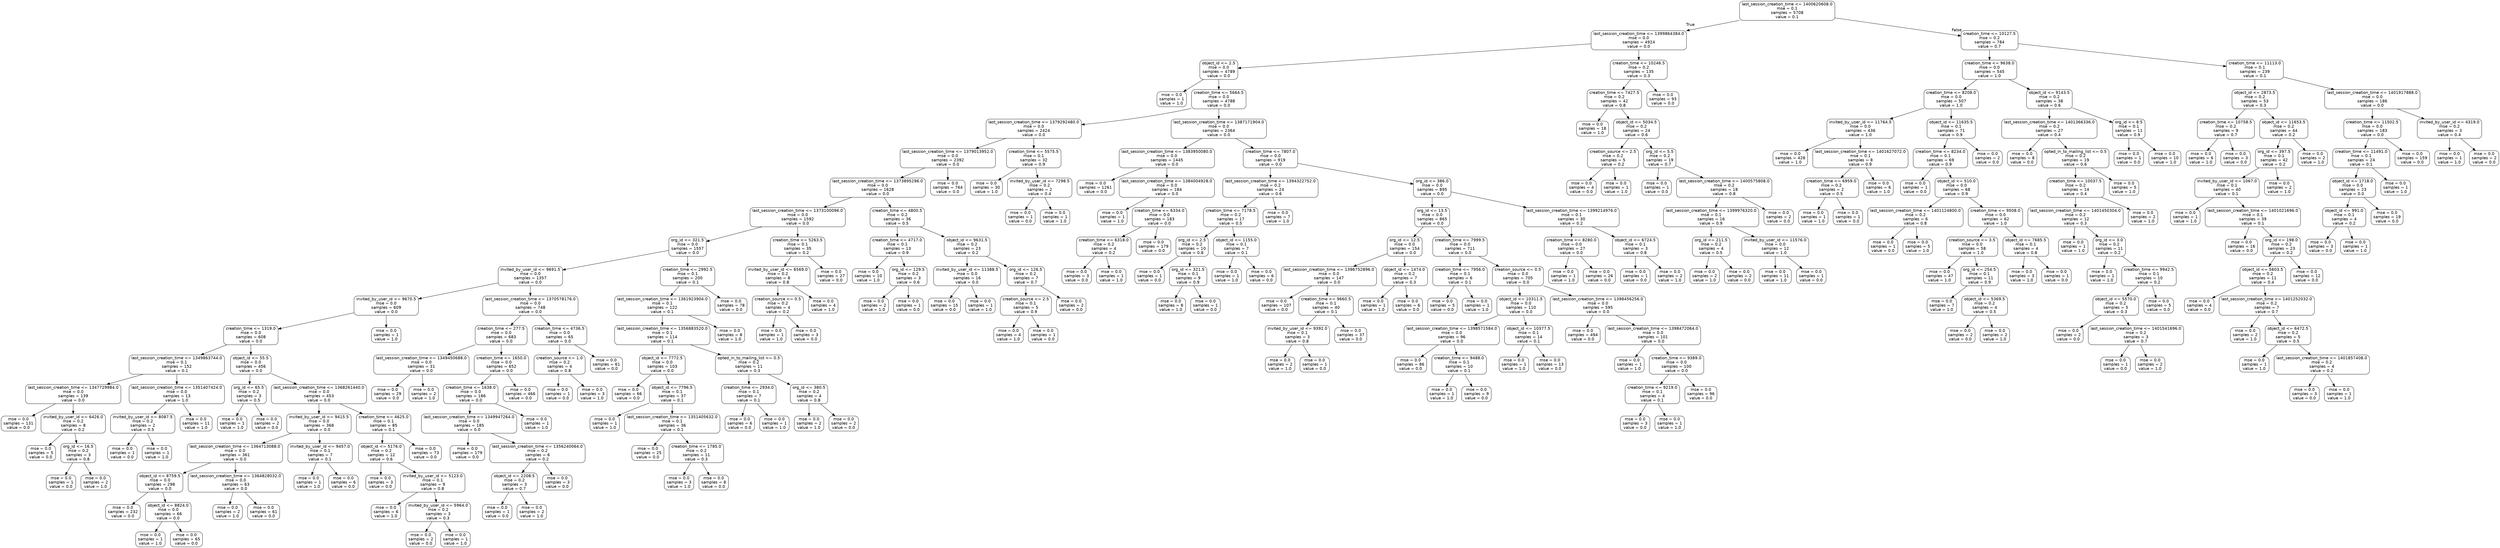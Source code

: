 digraph Tree {
node [shape=box, style="rounded", color="black", fontname=helvetica] ;
edge [fontname=helvetica] ;
0 [label="last_session_creation_time <= 1400620608.0\nmse = 0.1\nsamples = 5708\nvalue = 0.1"] ;
1 [label="last_session_creation_time <= 1399864384.0\nmse = 0.0\nsamples = 4924\nvalue = 0.0"] ;
0 -> 1 [labeldistance=2.5, labelangle=45, headlabel="True"] ;
2 [label="object_id <= 2.5\nmse = 0.0\nsamples = 4789\nvalue = 0.0"] ;
1 -> 2 ;
3 [label="mse = 0.0\nsamples = 1\nvalue = 1.0"] ;
2 -> 3 ;
4 [label="creation_time <= 5664.5\nmse = 0.0\nsamples = 4788\nvalue = 0.0"] ;
2 -> 4 ;
5 [label="last_session_creation_time <= 1379292480.0\nmse = 0.0\nsamples = 2424\nvalue = 0.0"] ;
4 -> 5 ;
6 [label="last_session_creation_time <= 1379013952.0\nmse = 0.0\nsamples = 2392\nvalue = 0.0"] ;
5 -> 6 ;
7 [label="last_session_creation_time <= 1373895296.0\nmse = 0.0\nsamples = 1628\nvalue = 0.0"] ;
6 -> 7 ;
8 [label="last_session_creation_time <= 1373100096.0\nmse = 0.0\nsamples = 1592\nvalue = 0.0"] ;
7 -> 8 ;
9 [label="org_id <= 321.5\nmse = 0.0\nsamples = 1557\nvalue = 0.0"] ;
8 -> 9 ;
10 [label="invited_by_user_id <= 9691.5\nmse = 0.0\nsamples = 1357\nvalue = 0.0"] ;
9 -> 10 ;
11 [label="invited_by_user_id <= 9670.5\nmse = 0.0\nsamples = 609\nvalue = 0.0"] ;
10 -> 11 ;
12 [label="creation_time <= 1319.0\nmse = 0.0\nsamples = 608\nvalue = 0.0"] ;
11 -> 12 ;
13 [label="last_session_creation_time <= 1349863744.0\nmse = 0.1\nsamples = 152\nvalue = 0.1"] ;
12 -> 13 ;
14 [label="last_session_creation_time <= 1347729984.0\nmse = 0.0\nsamples = 139\nvalue = 0.0"] ;
13 -> 14 ;
15 [label="mse = 0.0\nsamples = 131\nvalue = 0.0"] ;
14 -> 15 ;
16 [label="invited_by_user_id <= 6426.0\nmse = 0.2\nsamples = 8\nvalue = 0.2"] ;
14 -> 16 ;
17 [label="mse = 0.0\nsamples = 5\nvalue = 0.0"] ;
16 -> 17 ;
18 [label="org_id <= 16.5\nmse = 0.2\nsamples = 3\nvalue = 0.8"] ;
16 -> 18 ;
19 [label="mse = 0.0\nsamples = 1\nvalue = 0.0"] ;
18 -> 19 ;
20 [label="mse = 0.0\nsamples = 2\nvalue = 1.0"] ;
18 -> 20 ;
21 [label="last_session_creation_time <= 1351407424.0\nmse = 0.0\nsamples = 13\nvalue = 1.0"] ;
13 -> 21 ;
22 [label="invited_by_user_id <= 8087.5\nmse = 0.2\nsamples = 2\nvalue = 0.5"] ;
21 -> 22 ;
23 [label="mse = 0.0\nsamples = 1\nvalue = 0.0"] ;
22 -> 23 ;
24 [label="mse = 0.0\nsamples = 1\nvalue = 1.0"] ;
22 -> 24 ;
25 [label="mse = 0.0\nsamples = 11\nvalue = 1.0"] ;
21 -> 25 ;
26 [label="object_id <= 55.5\nmse = 0.0\nsamples = 456\nvalue = 0.0"] ;
12 -> 26 ;
27 [label="org_id <= 65.5\nmse = 0.2\nsamples = 3\nvalue = 0.5"] ;
26 -> 27 ;
28 [label="mse = 0.0\nsamples = 1\nvalue = 1.0"] ;
27 -> 28 ;
29 [label="mse = 0.0\nsamples = 2\nvalue = 0.0"] ;
27 -> 29 ;
30 [label="last_session_creation_time <= 1368261440.0\nmse = 0.0\nsamples = 453\nvalue = 0.0"] ;
26 -> 30 ;
31 [label="invited_by_user_id <= 9415.5\nmse = 0.0\nsamples = 368\nvalue = 0.0"] ;
30 -> 31 ;
32 [label="last_session_creation_time <= 1364713088.0\nmse = 0.0\nsamples = 361\nvalue = 0.0"] ;
31 -> 32 ;
33 [label="object_id <= 8759.5\nmse = 0.0\nsamples = 298\nvalue = 0.0"] ;
32 -> 33 ;
34 [label="mse = 0.0\nsamples = 232\nvalue = 0.0"] ;
33 -> 34 ;
35 [label="object_id <= 8824.0\nmse = 0.0\nsamples = 66\nvalue = 0.0"] ;
33 -> 35 ;
36 [label="mse = 0.0\nsamples = 1\nvalue = 1.0"] ;
35 -> 36 ;
37 [label="mse = 0.0\nsamples = 65\nvalue = 0.0"] ;
35 -> 37 ;
38 [label="last_session_creation_time <= 1364828032.0\nmse = 0.0\nsamples = 63\nvalue = 0.0"] ;
32 -> 38 ;
39 [label="mse = 0.0\nsamples = 2\nvalue = 1.0"] ;
38 -> 39 ;
40 [label="mse = 0.0\nsamples = 61\nvalue = 0.0"] ;
38 -> 40 ;
41 [label="invited_by_user_id <= 9457.0\nmse = 0.1\nsamples = 7\nvalue = 0.1"] ;
31 -> 41 ;
42 [label="mse = 0.0\nsamples = 1\nvalue = 1.0"] ;
41 -> 42 ;
43 [label="mse = 0.0\nsamples = 6\nvalue = 0.0"] ;
41 -> 43 ;
44 [label="creation_time <= 4625.0\nmse = 0.1\nsamples = 85\nvalue = 0.1"] ;
30 -> 44 ;
45 [label="object_id <= 5176.0\nmse = 0.2\nsamples = 12\nvalue = 0.6"] ;
44 -> 45 ;
46 [label="mse = 0.0\nsamples = 3\nvalue = 0.0"] ;
45 -> 46 ;
47 [label="invited_by_user_id <= 5123.0\nmse = 0.1\nsamples = 9\nvalue = 0.8"] ;
45 -> 47 ;
48 [label="mse = 0.0\nsamples = 6\nvalue = 1.0"] ;
47 -> 48 ;
49 [label="invited_by_user_id <= 5964.0\nmse = 0.2\nsamples = 3\nvalue = 0.3"] ;
47 -> 49 ;
50 [label="mse = 0.0\nsamples = 2\nvalue = 0.0"] ;
49 -> 50 ;
51 [label="mse = 0.0\nsamples = 1\nvalue = 1.0"] ;
49 -> 51 ;
52 [label="mse = 0.0\nsamples = 73\nvalue = 0.0"] ;
44 -> 52 ;
53 [label="mse = 0.0\nsamples = 1\nvalue = 1.0"] ;
11 -> 53 ;
54 [label="last_session_creation_time <= 1370578176.0\nmse = 0.0\nsamples = 748\nvalue = 0.0"] ;
10 -> 54 ;
55 [label="creation_time <= 277.5\nmse = 0.0\nsamples = 683\nvalue = 0.0"] ;
54 -> 55 ;
56 [label="last_session_creation_time <= 1349450688.0\nmse = 0.0\nsamples = 31\nvalue = 0.0"] ;
55 -> 56 ;
57 [label="mse = 0.0\nsamples = 29\nvalue = 0.0"] ;
56 -> 57 ;
58 [label="mse = 0.0\nsamples = 2\nvalue = 1.0"] ;
56 -> 58 ;
59 [label="creation_time <= 1650.0\nmse = 0.0\nsamples = 652\nvalue = 0.0"] ;
55 -> 59 ;
60 [label="creation_time <= 1638.0\nmse = 0.0\nsamples = 186\nvalue = 0.0"] ;
59 -> 60 ;
61 [label="last_session_creation_time <= 1349947264.0\nmse = 0.0\nsamples = 185\nvalue = 0.0"] ;
60 -> 61 ;
62 [label="mse = 0.0\nsamples = 179\nvalue = 0.0"] ;
61 -> 62 ;
63 [label="last_session_creation_time <= 1356240064.0\nmse = 0.2\nsamples = 6\nvalue = 0.2"] ;
61 -> 63 ;
64 [label="object_id <= 2208.5\nmse = 0.2\nsamples = 3\nvalue = 0.7"] ;
63 -> 64 ;
65 [label="mse = 0.0\nsamples = 1\nvalue = 0.0"] ;
64 -> 65 ;
66 [label="mse = 0.0\nsamples = 2\nvalue = 1.0"] ;
64 -> 66 ;
67 [label="mse = 0.0\nsamples = 3\nvalue = 0.0"] ;
63 -> 67 ;
68 [label="mse = 0.0\nsamples = 1\nvalue = 1.0"] ;
60 -> 68 ;
69 [label="mse = 0.0\nsamples = 466\nvalue = 0.0"] ;
59 -> 69 ;
70 [label="creation_time <= 4736.5\nmse = 0.0\nsamples = 65\nvalue = 0.0"] ;
54 -> 70 ;
71 [label="creation_source <= 1.0\nmse = 0.2\nsamples = 4\nvalue = 0.8"] ;
70 -> 71 ;
72 [label="mse = 0.0\nsamples = 1\nvalue = 0.0"] ;
71 -> 72 ;
73 [label="mse = 0.0\nsamples = 3\nvalue = 1.0"] ;
71 -> 73 ;
74 [label="mse = 0.0\nsamples = 61\nvalue = 0.0"] ;
70 -> 74 ;
75 [label="creation_time <= 2992.5\nmse = 0.1\nsamples = 200\nvalue = 0.1"] ;
9 -> 75 ;
76 [label="last_session_creation_time <= 1361923904.0\nmse = 0.1\nsamples = 122\nvalue = 0.1"] ;
75 -> 76 ;
77 [label="last_session_creation_time <= 1356883520.0\nmse = 0.1\nsamples = 114\nvalue = 0.1"] ;
76 -> 77 ;
78 [label="object_id <= 7772.5\nmse = 0.0\nsamples = 103\nvalue = 0.0"] ;
77 -> 78 ;
79 [label="mse = 0.0\nsamples = 66\nvalue = 0.0"] ;
78 -> 79 ;
80 [label="object_id <= 7796.5\nmse = 0.1\nsamples = 37\nvalue = 0.1"] ;
78 -> 80 ;
81 [label="mse = 0.0\nsamples = 1\nvalue = 1.0"] ;
80 -> 81 ;
82 [label="last_session_creation_time <= 1351405632.0\nmse = 0.1\nsamples = 36\nvalue = 0.1"] ;
80 -> 82 ;
83 [label="mse = 0.0\nsamples = 25\nvalue = 0.0"] ;
82 -> 83 ;
84 [label="creation_time <= 1785.0\nmse = 0.2\nsamples = 11\nvalue = 0.3"] ;
82 -> 84 ;
85 [label="mse = 0.0\nsamples = 3\nvalue = 1.0"] ;
84 -> 85 ;
86 [label="mse = 0.0\nsamples = 8\nvalue = 0.0"] ;
84 -> 86 ;
87 [label="opted_in_to_mailing_list <= 0.5\nmse = 0.2\nsamples = 11\nvalue = 0.3"] ;
77 -> 87 ;
88 [label="creation_time <= 2934.0\nmse = 0.1\nsamples = 7\nvalue = 0.1"] ;
87 -> 88 ;
89 [label="mse = 0.0\nsamples = 6\nvalue = 0.0"] ;
88 -> 89 ;
90 [label="mse = 0.0\nsamples = 1\nvalue = 1.0"] ;
88 -> 90 ;
91 [label="org_id <= 380.5\nmse = 0.2\nsamples = 4\nvalue = 0.8"] ;
87 -> 91 ;
92 [label="mse = 0.0\nsamples = 2\nvalue = 1.0"] ;
91 -> 92 ;
93 [label="mse = 0.0\nsamples = 2\nvalue = 0.0"] ;
91 -> 93 ;
94 [label="mse = 0.0\nsamples = 8\nvalue = 1.0"] ;
76 -> 94 ;
95 [label="mse = 0.0\nsamples = 78\nvalue = 0.0"] ;
75 -> 95 ;
96 [label="creation_time <= 5263.5\nmse = 0.1\nsamples = 35\nvalue = 0.2"] ;
8 -> 96 ;
97 [label="invited_by_user_id <= 6569.0\nmse = 0.2\nsamples = 8\nvalue = 0.8"] ;
96 -> 97 ;
98 [label="creation_source <= 0.5\nmse = 0.2\nsamples = 4\nvalue = 0.2"] ;
97 -> 98 ;
99 [label="mse = 0.0\nsamples = 1\nvalue = 1.0"] ;
98 -> 99 ;
100 [label="mse = 0.0\nsamples = 3\nvalue = 0.0"] ;
98 -> 100 ;
101 [label="mse = 0.0\nsamples = 4\nvalue = 1.0"] ;
97 -> 101 ;
102 [label="mse = 0.0\nsamples = 27\nvalue = 0.0"] ;
96 -> 102 ;
103 [label="creation_time <= 4800.5\nmse = 0.2\nsamples = 36\nvalue = 0.5"] ;
7 -> 103 ;
104 [label="creation_time <= 4717.0\nmse = 0.1\nsamples = 13\nvalue = 0.9"] ;
103 -> 104 ;
105 [label="mse = 0.0\nsamples = 10\nvalue = 1.0"] ;
104 -> 105 ;
106 [label="org_id <= 129.5\nmse = 0.2\nsamples = 3\nvalue = 0.6"] ;
104 -> 106 ;
107 [label="mse = 0.0\nsamples = 2\nvalue = 1.0"] ;
106 -> 107 ;
108 [label="mse = 0.0\nsamples = 1\nvalue = 0.0"] ;
106 -> 108 ;
109 [label="object_id <= 9631.5\nmse = 0.2\nsamples = 23\nvalue = 0.2"] ;
103 -> 109 ;
110 [label="invited_by_user_id <= 11388.5\nmse = 0.0\nsamples = 16\nvalue = 0.0"] ;
109 -> 110 ;
111 [label="mse = 0.0\nsamples = 15\nvalue = 0.0"] ;
110 -> 111 ;
112 [label="mse = 0.0\nsamples = 1\nvalue = 1.0"] ;
110 -> 112 ;
113 [label="org_id <= 126.5\nmse = 0.2\nsamples = 7\nvalue = 0.7"] ;
109 -> 113 ;
114 [label="creation_source <= 2.5\nmse = 0.1\nsamples = 5\nvalue = 0.9"] ;
113 -> 114 ;
115 [label="mse = 0.0\nsamples = 4\nvalue = 1.0"] ;
114 -> 115 ;
116 [label="mse = 0.0\nsamples = 1\nvalue = 0.0"] ;
114 -> 116 ;
117 [label="mse = 0.0\nsamples = 2\nvalue = 0.0"] ;
113 -> 117 ;
118 [label="mse = 0.0\nsamples = 764\nvalue = 0.0"] ;
6 -> 118 ;
119 [label="creation_time <= 5575.5\nmse = 0.1\nsamples = 32\nvalue = 0.9"] ;
5 -> 119 ;
120 [label="mse = 0.0\nsamples = 30\nvalue = 1.0"] ;
119 -> 120 ;
121 [label="invited_by_user_id <= 7298.5\nmse = 0.2\nsamples = 2\nvalue = 0.4"] ;
119 -> 121 ;
122 [label="mse = 0.0\nsamples = 1\nvalue = 0.0"] ;
121 -> 122 ;
123 [label="mse = 0.0\nsamples = 1\nvalue = 1.0"] ;
121 -> 123 ;
124 [label="last_session_creation_time <= 1387171904.0\nmse = 0.0\nsamples = 2364\nvalue = 0.0"] ;
4 -> 124 ;
125 [label="last_session_creation_time <= 1383950080.0\nmse = 0.0\nsamples = 1445\nvalue = 0.0"] ;
124 -> 125 ;
126 [label="mse = 0.0\nsamples = 1261\nvalue = 0.0"] ;
125 -> 126 ;
127 [label="last_session_creation_time <= 1384004928.0\nmse = 0.0\nsamples = 184\nvalue = 0.0"] ;
125 -> 127 ;
128 [label="mse = 0.0\nsamples = 1\nvalue = 1.0"] ;
127 -> 128 ;
129 [label="creation_time <= 6334.0\nmse = 0.0\nsamples = 183\nvalue = 0.0"] ;
127 -> 129 ;
130 [label="creation_time <= 6318.0\nmse = 0.2\nsamples = 4\nvalue = 0.2"] ;
129 -> 130 ;
131 [label="mse = 0.0\nsamples = 3\nvalue = 0.0"] ;
130 -> 131 ;
132 [label="mse = 0.0\nsamples = 1\nvalue = 1.0"] ;
130 -> 132 ;
133 [label="mse = 0.0\nsamples = 179\nvalue = 0.0"] ;
129 -> 133 ;
134 [label="creation_time <= 7807.0\nmse = 0.0\nsamples = 919\nvalue = 0.0"] ;
124 -> 134 ;
135 [label="last_session_creation_time <= 1394322752.0\nmse = 0.2\nsamples = 24\nvalue = 0.6"] ;
134 -> 135 ;
136 [label="creation_time <= 7178.5\nmse = 0.2\nsamples = 17\nvalue = 0.5"] ;
135 -> 136 ;
137 [label="org_id <= 2.5\nmse = 0.2\nsamples = 10\nvalue = 0.8"] ;
136 -> 137 ;
138 [label="mse = 0.0\nsamples = 1\nvalue = 0.0"] ;
137 -> 138 ;
139 [label="org_id <= 321.5\nmse = 0.1\nsamples = 9\nvalue = 0.9"] ;
137 -> 139 ;
140 [label="mse = 0.0\nsamples = 8\nvalue = 1.0"] ;
139 -> 140 ;
141 [label="mse = 0.0\nsamples = 1\nvalue = 0.0"] ;
139 -> 141 ;
142 [label="object_id <= 1155.0\nmse = 0.1\nsamples = 7\nvalue = 0.1"] ;
136 -> 142 ;
143 [label="mse = 0.0\nsamples = 1\nvalue = 1.0"] ;
142 -> 143 ;
144 [label="mse = 0.0\nsamples = 6\nvalue = 0.0"] ;
142 -> 144 ;
145 [label="mse = 0.0\nsamples = 7\nvalue = 1.0"] ;
135 -> 145 ;
146 [label="org_id <= 386.0\nmse = 0.0\nsamples = 895\nvalue = 0.0"] ;
134 -> 146 ;
147 [label="org_id <= 13.5\nmse = 0.0\nsamples = 865\nvalue = 0.0"] ;
146 -> 147 ;
148 [label="org_id <= 12.5\nmse = 0.0\nsamples = 154\nvalue = 0.0"] ;
147 -> 148 ;
149 [label="last_session_creation_time <= 1396752896.0\nmse = 0.0\nsamples = 147\nvalue = 0.0"] ;
148 -> 149 ;
150 [label="mse = 0.0\nsamples = 107\nvalue = 0.0"] ;
149 -> 150 ;
151 [label="creation_time <= 9660.5\nmse = 0.1\nsamples = 40\nvalue = 0.1"] ;
149 -> 151 ;
152 [label="invited_by_user_id <= 9392.0\nmse = 0.1\nsamples = 3\nvalue = 0.8"] ;
151 -> 152 ;
153 [label="mse = 0.0\nsamples = 2\nvalue = 1.0"] ;
152 -> 153 ;
154 [label="mse = 0.0\nsamples = 1\nvalue = 0.0"] ;
152 -> 154 ;
155 [label="mse = 0.0\nsamples = 37\nvalue = 0.0"] ;
151 -> 155 ;
156 [label="object_id <= 1474.0\nmse = 0.2\nsamples = 7\nvalue = 0.3"] ;
148 -> 156 ;
157 [label="mse = 0.0\nsamples = 1\nvalue = 1.0"] ;
156 -> 157 ;
158 [label="mse = 0.0\nsamples = 6\nvalue = 0.0"] ;
156 -> 158 ;
159 [label="creation_time <= 7999.5\nmse = 0.0\nsamples = 711\nvalue = 0.0"] ;
147 -> 159 ;
160 [label="creation_time <= 7956.0\nmse = 0.1\nsamples = 6\nvalue = 0.1"] ;
159 -> 160 ;
161 [label="mse = 0.0\nsamples = 5\nvalue = 0.0"] ;
160 -> 161 ;
162 [label="mse = 0.0\nsamples = 1\nvalue = 1.0"] ;
160 -> 162 ;
163 [label="creation_source <= 0.5\nmse = 0.0\nsamples = 705\nvalue = 0.0"] ;
159 -> 163 ;
164 [label="object_id <= 10311.5\nmse = 0.0\nsamples = 110\nvalue = 0.0"] ;
163 -> 164 ;
165 [label="last_session_creation_time <= 1398571584.0\nmse = 0.0\nsamples = 96\nvalue = 0.0"] ;
164 -> 165 ;
166 [label="mse = 0.0\nsamples = 86\nvalue = 0.0"] ;
165 -> 166 ;
167 [label="creation_time <= 9488.0\nmse = 0.1\nsamples = 10\nvalue = 0.1"] ;
165 -> 167 ;
168 [label="mse = 0.0\nsamples = 1\nvalue = 1.0"] ;
167 -> 168 ;
169 [label="mse = 0.0\nsamples = 9\nvalue = 0.0"] ;
167 -> 169 ;
170 [label="object_id <= 10377.5\nmse = 0.1\nsamples = 14\nvalue = 0.1"] ;
164 -> 170 ;
171 [label="mse = 0.0\nsamples = 1\nvalue = 1.0"] ;
170 -> 171 ;
172 [label="mse = 0.0\nsamples = 13\nvalue = 0.0"] ;
170 -> 172 ;
173 [label="last_session_creation_time <= 1398456256.0\nmse = 0.0\nsamples = 595\nvalue = 0.0"] ;
163 -> 173 ;
174 [label="mse = 0.0\nsamples = 494\nvalue = 0.0"] ;
173 -> 174 ;
175 [label="last_session_creation_time <= 1398472064.0\nmse = 0.0\nsamples = 101\nvalue = 0.0"] ;
173 -> 175 ;
176 [label="mse = 0.0\nsamples = 1\nvalue = 1.0"] ;
175 -> 176 ;
177 [label="creation_time <= 9389.0\nmse = 0.0\nsamples = 100\nvalue = 0.0"] ;
175 -> 177 ;
178 [label="creation_time <= 9219.0\nmse = 0.1\nsamples = 4\nvalue = 0.1"] ;
177 -> 178 ;
179 [label="mse = 0.0\nsamples = 3\nvalue = 0.0"] ;
178 -> 179 ;
180 [label="mse = 0.0\nsamples = 1\nvalue = 1.0"] ;
178 -> 180 ;
181 [label="mse = 0.0\nsamples = 96\nvalue = 0.0"] ;
177 -> 181 ;
182 [label="last_session_creation_time <= 1399214976.0\nmse = 0.1\nsamples = 30\nvalue = 0.2"] ;
146 -> 182 ;
183 [label="creation_time <= 8280.0\nmse = 0.0\nsamples = 27\nvalue = 0.0"] ;
182 -> 183 ;
184 [label="mse = 0.0\nsamples = 1\nvalue = 1.0"] ;
183 -> 184 ;
185 [label="mse = 0.0\nsamples = 26\nvalue = 0.0"] ;
183 -> 185 ;
186 [label="object_id <= 6724.5\nmse = 0.1\nsamples = 3\nvalue = 0.8"] ;
182 -> 186 ;
187 [label="mse = 0.0\nsamples = 1\nvalue = 0.0"] ;
186 -> 187 ;
188 [label="mse = 0.0\nsamples = 2\nvalue = 1.0"] ;
186 -> 188 ;
189 [label="creation_time <= 10246.5\nmse = 0.2\nsamples = 135\nvalue = 0.3"] ;
1 -> 189 ;
190 [label="creation_time <= 7427.5\nmse = 0.2\nsamples = 42\nvalue = 0.8"] ;
189 -> 190 ;
191 [label="mse = 0.0\nsamples = 18\nvalue = 1.0"] ;
190 -> 191 ;
192 [label="object_id <= 5034.5\nmse = 0.2\nsamples = 24\nvalue = 0.6"] ;
190 -> 192 ;
193 [label="creation_source <= 2.5\nmse = 0.2\nsamples = 5\nvalue = 0.2"] ;
192 -> 193 ;
194 [label="mse = 0.0\nsamples = 4\nvalue = 0.0"] ;
193 -> 194 ;
195 [label="mse = 0.0\nsamples = 1\nvalue = 1.0"] ;
193 -> 195 ;
196 [label="org_id <= 5.5\nmse = 0.2\nsamples = 19\nvalue = 0.7"] ;
192 -> 196 ;
197 [label="mse = 0.0\nsamples = 1\nvalue = 0.0"] ;
196 -> 197 ;
198 [label="last_session_creation_time <= 1400575808.0\nmse = 0.2\nsamples = 18\nvalue = 0.8"] ;
196 -> 198 ;
199 [label="last_session_creation_time <= 1399976320.0\nmse = 0.1\nsamples = 16\nvalue = 0.9"] ;
198 -> 199 ;
200 [label="org_id <= 211.5\nmse = 0.2\nsamples = 4\nvalue = 0.5"] ;
199 -> 200 ;
201 [label="mse = 0.0\nsamples = 2\nvalue = 1.0"] ;
200 -> 201 ;
202 [label="mse = 0.0\nsamples = 2\nvalue = 0.0"] ;
200 -> 202 ;
203 [label="invited_by_user_id <= 11576.0\nmse = 0.0\nsamples = 12\nvalue = 1.0"] ;
199 -> 203 ;
204 [label="mse = 0.0\nsamples = 11\nvalue = 1.0"] ;
203 -> 204 ;
205 [label="mse = 0.0\nsamples = 1\nvalue = 0.0"] ;
203 -> 205 ;
206 [label="mse = 0.0\nsamples = 2\nvalue = 0.0"] ;
198 -> 206 ;
207 [label="mse = 0.0\nsamples = 93\nvalue = 0.0"] ;
189 -> 207 ;
208 [label="creation_time <= 10127.5\nmse = 0.2\nsamples = 784\nvalue = 0.7"] ;
0 -> 208 [labeldistance=2.5, labelangle=-45, headlabel="False"] ;
209 [label="creation_time <= 9638.0\nmse = 0.0\nsamples = 545\nvalue = 1.0"] ;
208 -> 209 ;
210 [label="creation_time <= 8208.0\nmse = 0.0\nsamples = 507\nvalue = 1.0"] ;
209 -> 210 ;
211 [label="invited_by_user_id <= 11764.5\nmse = 0.0\nsamples = 436\nvalue = 1.0"] ;
210 -> 211 ;
212 [label="mse = 0.0\nsamples = 428\nvalue = 1.0"] ;
211 -> 212 ;
213 [label="last_session_creation_time <= 1401627072.0\nmse = 0.1\nsamples = 8\nvalue = 0.9"] ;
211 -> 213 ;
214 [label="creation_time <= 6959.0\nmse = 0.2\nsamples = 2\nvalue = 0.5"] ;
213 -> 214 ;
215 [label="mse = 0.0\nsamples = 1\nvalue = 1.0"] ;
214 -> 215 ;
216 [label="mse = 0.0\nsamples = 1\nvalue = 0.0"] ;
214 -> 216 ;
217 [label="mse = 0.0\nsamples = 6\nvalue = 1.0"] ;
213 -> 217 ;
218 [label="object_id <= 11635.5\nmse = 0.1\nsamples = 71\nvalue = 0.9"] ;
210 -> 218 ;
219 [label="creation_time <= 8234.0\nmse = 0.1\nsamples = 69\nvalue = 0.9"] ;
218 -> 219 ;
220 [label="mse = 0.0\nsamples = 1\nvalue = 0.0"] ;
219 -> 220 ;
221 [label="object_id <= 510.0\nmse = 0.0\nsamples = 68\nvalue = 0.9"] ;
219 -> 221 ;
222 [label="last_session_creation_time <= 1401124800.0\nmse = 0.2\nsamples = 6\nvalue = 0.8"] ;
221 -> 222 ;
223 [label="mse = 0.0\nsamples = 1\nvalue = 0.0"] ;
222 -> 223 ;
224 [label="mse = 0.0\nsamples = 5\nvalue = 1.0"] ;
222 -> 224 ;
225 [label="creation_time <= 9508.0\nmse = 0.0\nsamples = 62\nvalue = 1.0"] ;
221 -> 225 ;
226 [label="creation_source <= 3.5\nmse = 0.0\nsamples = 58\nvalue = 1.0"] ;
225 -> 226 ;
227 [label="mse = 0.0\nsamples = 47\nvalue = 1.0"] ;
226 -> 227 ;
228 [label="org_id <= 254.5\nmse = 0.1\nsamples = 11\nvalue = 0.9"] ;
226 -> 228 ;
229 [label="mse = 0.0\nsamples = 7\nvalue = 1.0"] ;
228 -> 229 ;
230 [label="object_id <= 5369.5\nmse = 0.2\nsamples = 4\nvalue = 0.5"] ;
228 -> 230 ;
231 [label="mse = 0.0\nsamples = 2\nvalue = 0.0"] ;
230 -> 231 ;
232 [label="mse = 0.0\nsamples = 2\nvalue = 1.0"] ;
230 -> 232 ;
233 [label="object_id <= 7685.5\nmse = 0.1\nsamples = 4\nvalue = 0.8"] ;
225 -> 233 ;
234 [label="mse = 0.0\nsamples = 3\nvalue = 1.0"] ;
233 -> 234 ;
235 [label="mse = 0.0\nsamples = 1\nvalue = 0.0"] ;
233 -> 235 ;
236 [label="mse = 0.0\nsamples = 2\nvalue = 0.0"] ;
218 -> 236 ;
237 [label="object_id <= 9143.5\nmse = 0.2\nsamples = 38\nvalue = 0.6"] ;
209 -> 237 ;
238 [label="last_session_creation_time <= 1401366336.0\nmse = 0.2\nsamples = 27\nvalue = 0.4"] ;
237 -> 238 ;
239 [label="mse = 0.0\nsamples = 8\nvalue = 0.0"] ;
238 -> 239 ;
240 [label="opted_in_to_mailing_list <= 0.5\nmse = 0.2\nsamples = 19\nvalue = 0.6"] ;
238 -> 240 ;
241 [label="creation_time <= 10037.5\nmse = 0.2\nsamples = 14\nvalue = 0.4"] ;
240 -> 241 ;
242 [label="last_session_creation_time <= 1401450304.0\nmse = 0.2\nsamples = 12\nvalue = 0.3"] ;
241 -> 242 ;
243 [label="mse = 0.0\nsamples = 1\nvalue = 1.0"] ;
242 -> 243 ;
244 [label="org_id <= 3.0\nmse = 0.2\nsamples = 11\nvalue = 0.2"] ;
242 -> 244 ;
245 [label="mse = 0.0\nsamples = 1\nvalue = 1.0"] ;
244 -> 245 ;
246 [label="creation_time <= 9942.5\nmse = 0.1\nsamples = 10\nvalue = 0.2"] ;
244 -> 246 ;
247 [label="object_id <= 5570.0\nmse = 0.2\nsamples = 5\nvalue = 0.3"] ;
246 -> 247 ;
248 [label="mse = 0.0\nsamples = 2\nvalue = 0.0"] ;
247 -> 248 ;
249 [label="last_session_creation_time <= 1401541696.0\nmse = 0.2\nsamples = 3\nvalue = 0.7"] ;
247 -> 249 ;
250 [label="mse = 0.0\nsamples = 1\nvalue = 0.0"] ;
249 -> 250 ;
251 [label="mse = 0.0\nsamples = 2\nvalue = 1.0"] ;
249 -> 251 ;
252 [label="mse = 0.0\nsamples = 5\nvalue = 0.0"] ;
246 -> 252 ;
253 [label="mse = 0.0\nsamples = 2\nvalue = 1.0"] ;
241 -> 253 ;
254 [label="mse = 0.0\nsamples = 5\nvalue = 1.0"] ;
240 -> 254 ;
255 [label="org_id <= 8.5\nmse = 0.1\nsamples = 11\nvalue = 0.9"] ;
237 -> 255 ;
256 [label="mse = 0.0\nsamples = 1\nvalue = 0.0"] ;
255 -> 256 ;
257 [label="mse = 0.0\nsamples = 10\nvalue = 1.0"] ;
255 -> 257 ;
258 [label="creation_time <= 11113.0\nmse = 0.1\nsamples = 239\nvalue = 0.1"] ;
208 -> 258 ;
259 [label="object_id <= 2873.5\nmse = 0.2\nsamples = 53\nvalue = 0.3"] ;
258 -> 259 ;
260 [label="creation_time <= 10758.5\nmse = 0.2\nsamples = 9\nvalue = 0.7"] ;
259 -> 260 ;
261 [label="mse = 0.0\nsamples = 6\nvalue = 1.0"] ;
260 -> 261 ;
262 [label="mse = 0.0\nsamples = 3\nvalue = 0.0"] ;
260 -> 262 ;
263 [label="object_id <= 11653.5\nmse = 0.2\nsamples = 44\nvalue = 0.2"] ;
259 -> 263 ;
264 [label="org_id <= 397.5\nmse = 0.1\nsamples = 42\nvalue = 0.2"] ;
263 -> 264 ;
265 [label="invited_by_user_id <= 1067.0\nmse = 0.1\nsamples = 40\nvalue = 0.1"] ;
264 -> 265 ;
266 [label="mse = 0.0\nsamples = 1\nvalue = 1.0"] ;
265 -> 266 ;
267 [label="last_session_creation_time <= 1401021696.0\nmse = 0.1\nsamples = 39\nvalue = 0.1"] ;
265 -> 267 ;
268 [label="mse = 0.0\nsamples = 16\nvalue = 0.0"] ;
267 -> 268 ;
269 [label="org_id <= 198.0\nmse = 0.2\nsamples = 23\nvalue = 0.2"] ;
267 -> 269 ;
270 [label="object_id <= 5603.5\nmse = 0.2\nsamples = 11\nvalue = 0.4"] ;
269 -> 270 ;
271 [label="mse = 0.0\nsamples = 4\nvalue = 0.0"] ;
270 -> 271 ;
272 [label="last_session_creation_time <= 1401252032.0\nmse = 0.2\nsamples = 7\nvalue = 0.7"] ;
270 -> 272 ;
273 [label="mse = 0.0\nsamples = 2\nvalue = 1.0"] ;
272 -> 273 ;
274 [label="object_id <= 6472.5\nmse = 0.2\nsamples = 5\nvalue = 0.5"] ;
272 -> 274 ;
275 [label="mse = 0.0\nsamples = 1\nvalue = 1.0"] ;
274 -> 275 ;
276 [label="last_session_creation_time <= 1401857408.0\nmse = 0.2\nsamples = 4\nvalue = 0.2"] ;
274 -> 276 ;
277 [label="mse = 0.0\nsamples = 3\nvalue = 0.0"] ;
276 -> 277 ;
278 [label="mse = 0.0\nsamples = 1\nvalue = 1.0"] ;
276 -> 278 ;
279 [label="mse = 0.0\nsamples = 12\nvalue = 0.0"] ;
269 -> 279 ;
280 [label="mse = 0.0\nsamples = 2\nvalue = 1.0"] ;
264 -> 280 ;
281 [label="mse = 0.0\nsamples = 2\nvalue = 1.0"] ;
263 -> 281 ;
282 [label="last_session_creation_time <= 1401917888.0\nmse = 0.0\nsamples = 186\nvalue = 0.0"] ;
258 -> 282 ;
283 [label="creation_time <= 11502.5\nmse = 0.0\nsamples = 183\nvalue = 0.0"] ;
282 -> 283 ;
284 [label="creation_time <= 11491.0\nmse = 0.1\nsamples = 24\nvalue = 0.1"] ;
283 -> 284 ;
285 [label="object_id <= 1718.0\nmse = 0.0\nsamples = 23\nvalue = 0.0"] ;
284 -> 285 ;
286 [label="object_id <= 991.0\nmse = 0.1\nsamples = 4\nvalue = 0.2"] ;
285 -> 286 ;
287 [label="mse = 0.0\nsamples = 3\nvalue = 0.0"] ;
286 -> 287 ;
288 [label="mse = 0.0\nsamples = 1\nvalue = 1.0"] ;
286 -> 288 ;
289 [label="mse = 0.0\nsamples = 19\nvalue = 0.0"] ;
285 -> 289 ;
290 [label="mse = 0.0\nsamples = 1\nvalue = 1.0"] ;
284 -> 290 ;
291 [label="mse = 0.0\nsamples = 159\nvalue = 0.0"] ;
283 -> 291 ;
292 [label="invited_by_user_id <= 4319.0\nmse = 0.2\nsamples = 3\nvalue = 0.4"] ;
282 -> 292 ;
293 [label="mse = 0.0\nsamples = 1\nvalue = 1.0"] ;
292 -> 293 ;
294 [label="mse = 0.0\nsamples = 2\nvalue = 0.0"] ;
292 -> 294 ;
}